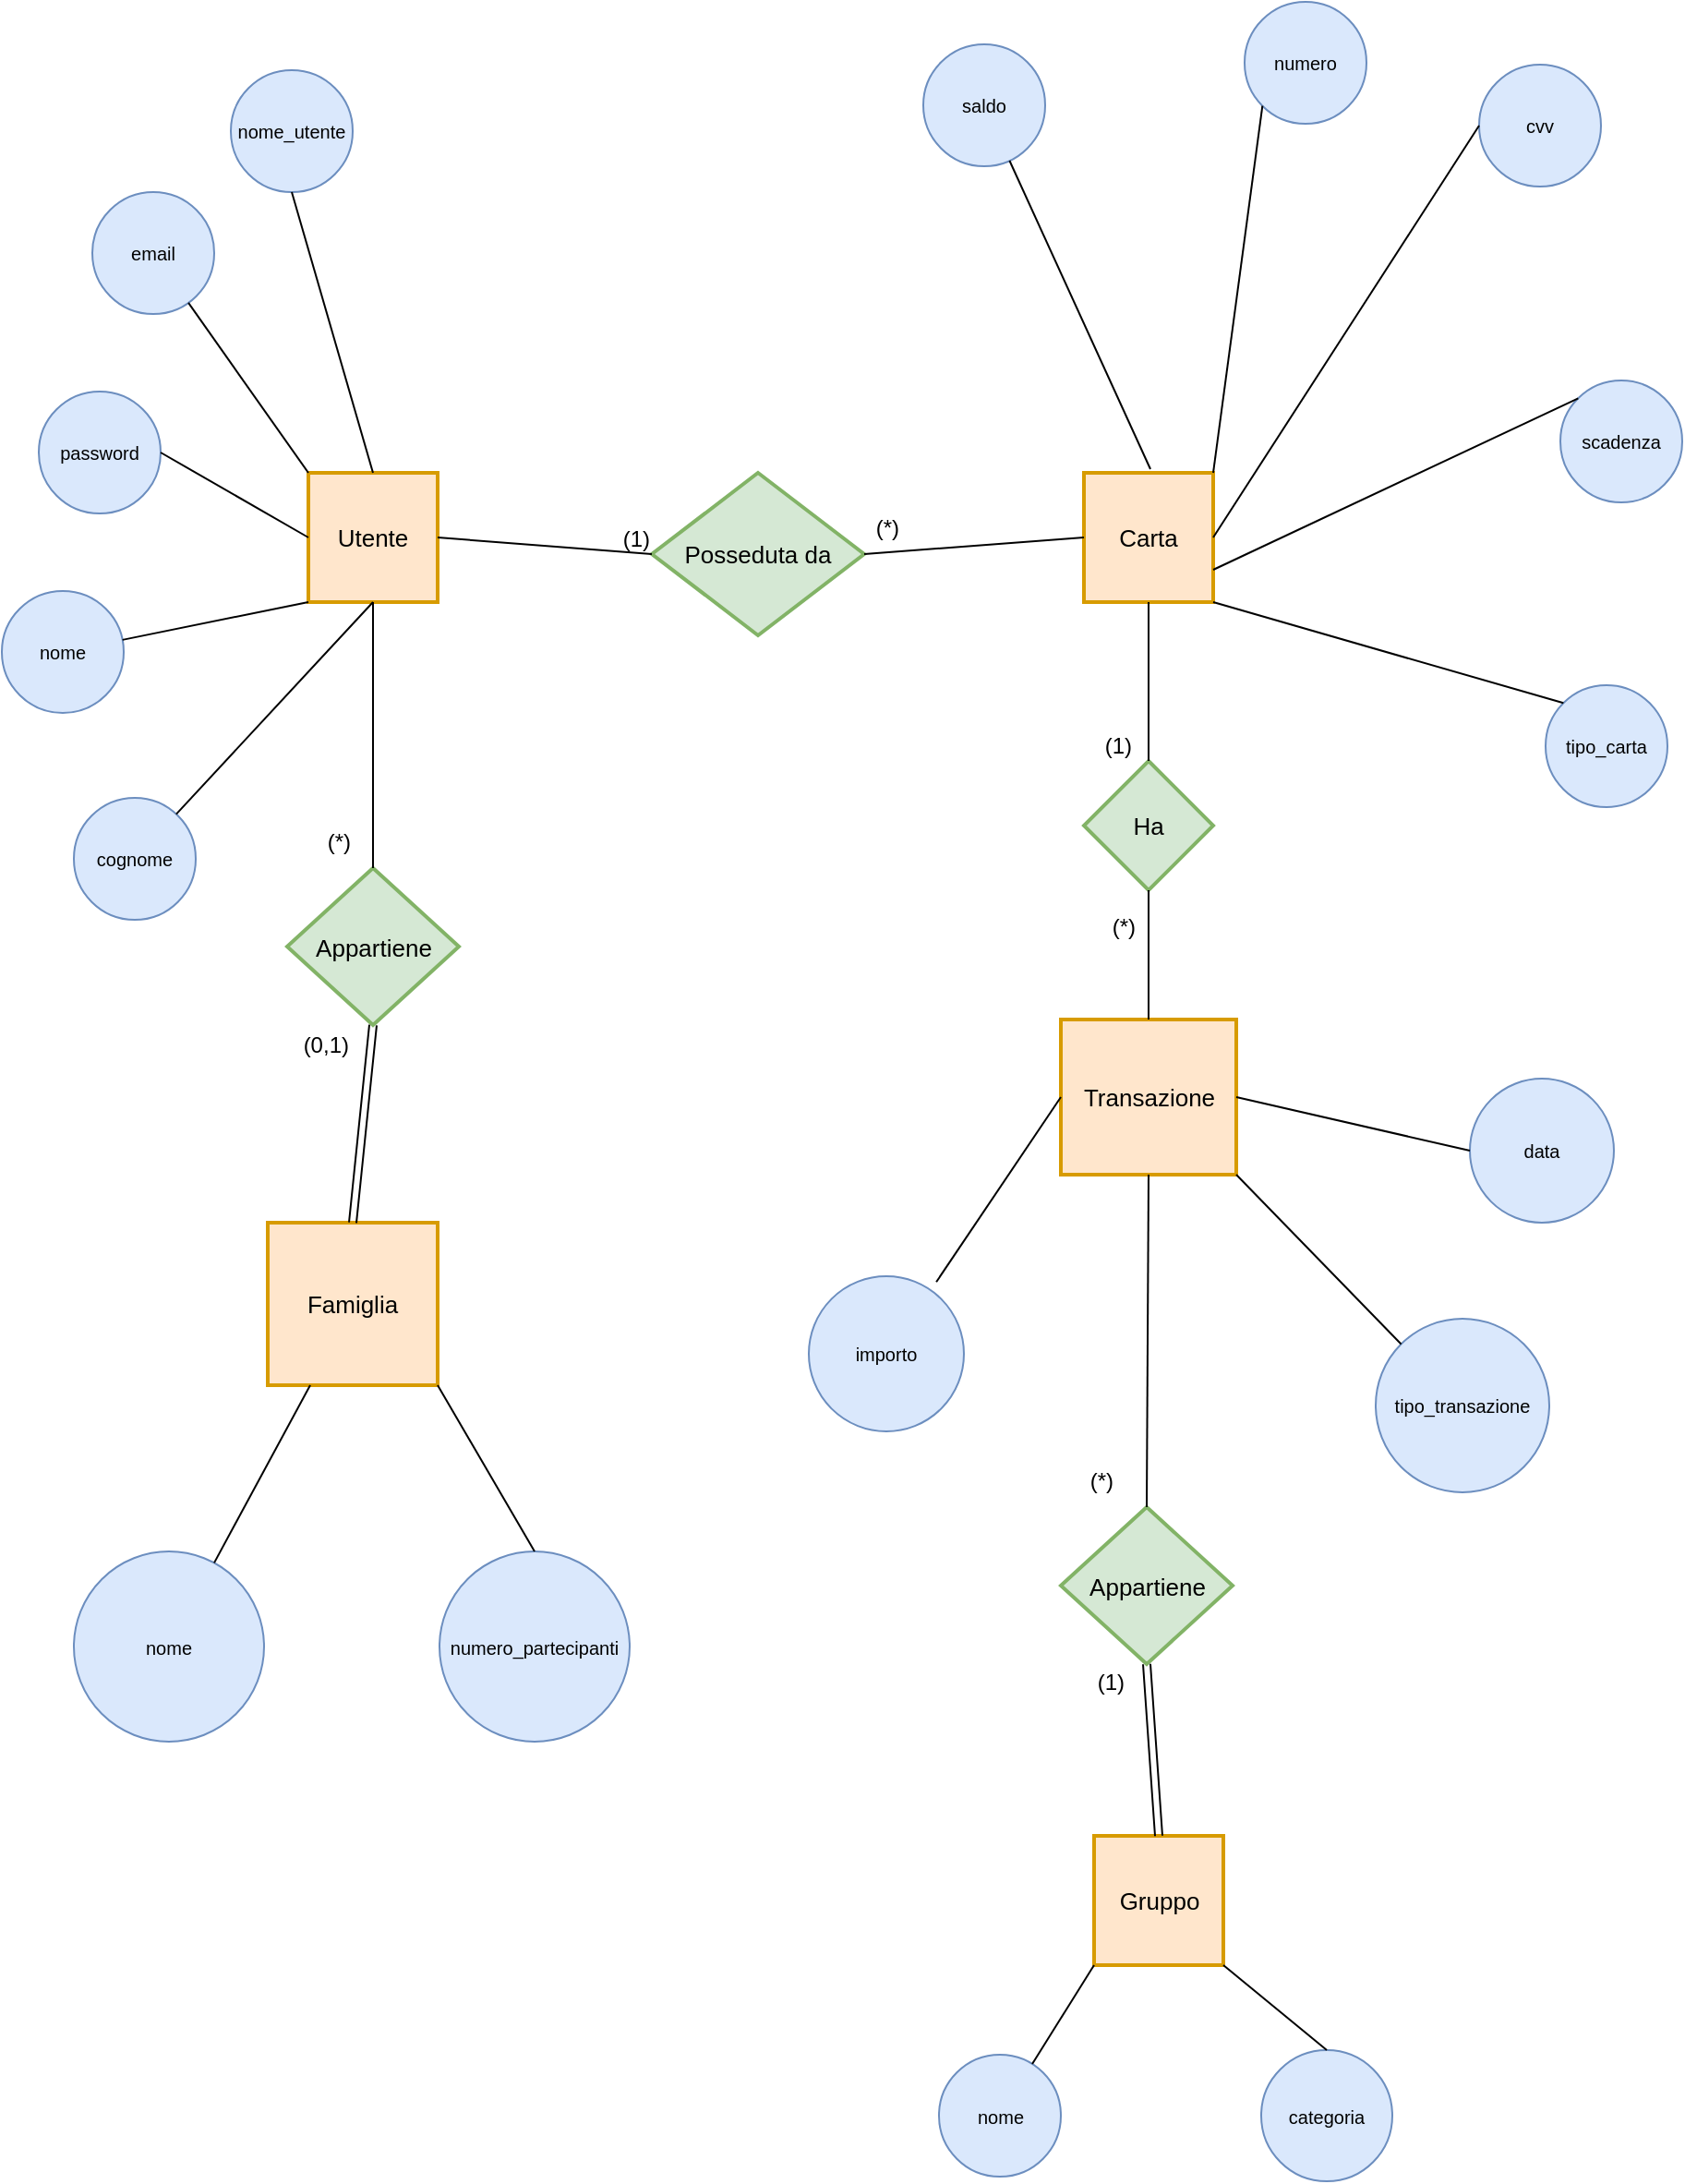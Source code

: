 <mxfile scale="1" border="0" version="24.1.0" type="device">
  <diagram id="fc1f3b67-3c9b-b1b3-7705-706421d27264" name="ERD Habit Tracker app">
    <mxGraphModel dx="2753" dy="2348" grid="0" gridSize="10" guides="1" tooltips="1" connect="1" arrows="1" fold="1" page="0" pageScale="1" pageWidth="850" pageHeight="1100" math="0" shadow="0">
      <root>
        <mxCell id="0" />
        <mxCell id="1" parent="0" />
        <mxCell id="oXI_yFAo4SnlRLDDdZvq-2" value="Carta" style="strokeWidth=2;whiteSpace=wrap;html=1;align=center;fontSize=13;fontFamily=Helvetica;fontColor=#000000;strokeColor=#d79b00;fillColor=#ffe6cc;" parent="1" vertex="1">
          <mxGeometry x="-646" y="-735" width="70" height="70" as="geometry" />
        </mxCell>
        <mxCell id="oXI_yFAo4SnlRLDDdZvq-3" value="numero" style="ellipse;whiteSpace=wrap;html=1;aspect=fixed;fontSize=10;fillColor=#dae8fc;strokeColor=#6c8ebf;" parent="1" vertex="1">
          <mxGeometry x="-559" y="-990" width="66" height="66" as="geometry" />
        </mxCell>
        <mxCell id="oXI_yFAo4SnlRLDDdZvq-5" value="cvv" style="ellipse;whiteSpace=wrap;html=1;aspect=fixed;fontSize=10;fillColor=#dae8fc;strokeColor=#6c8ebf;" parent="1" vertex="1">
          <mxGeometry x="-432" y="-956" width="66" height="66" as="geometry" />
        </mxCell>
        <mxCell id="oXI_yFAo4SnlRLDDdZvq-6" value="scadenza" style="ellipse;whiteSpace=wrap;html=1;aspect=fixed;fontSize=10;fillColor=#dae8fc;strokeColor=#6c8ebf;" parent="1" vertex="1">
          <mxGeometry x="-388" y="-785" width="66" height="66" as="geometry" />
        </mxCell>
        <mxCell id="oXI_yFAo4SnlRLDDdZvq-8" value="tipo_carta" style="ellipse;whiteSpace=wrap;html=1;aspect=fixed;fontSize=10;fillColor=#dae8fc;strokeColor=#6c8ebf;" parent="1" vertex="1">
          <mxGeometry x="-396" y="-620" width="66" height="66" as="geometry" />
        </mxCell>
        <mxCell id="oXI_yFAo4SnlRLDDdZvq-9" value="saldo" style="ellipse;whiteSpace=wrap;html=1;aspect=fixed;fontSize=10;fillColor=#dae8fc;strokeColor=#6c8ebf;" parent="1" vertex="1">
          <mxGeometry x="-733" y="-967" width="66" height="66" as="geometry" />
        </mxCell>
        <mxCell id="oXI_yFAo4SnlRLDDdZvq-16" value="Posseduta da" style="shape=rhombus;strokeWidth=2;fontSize=13;perimeter=rhombusPerimeter;whiteSpace=wrap;html=1;align=center;fillColor=#d5e8d4;strokeColor=#82b366;" parent="1" vertex="1">
          <mxGeometry x="-880" y="-735" width="115" height="88" as="geometry" />
        </mxCell>
        <mxCell id="oXI_yFAo4SnlRLDDdZvq-18" value="Utente" style="strokeWidth=2;whiteSpace=wrap;html=1;align=center;fontSize=13;fontFamily=Helvetica;fontColor=#000000;strokeColor=#d79b00;fillColor=#ffe6cc;" parent="1" vertex="1">
          <mxGeometry x="-1066" y="-735" width="70" height="70" as="geometry" />
        </mxCell>
        <mxCell id="oXI_yFAo4SnlRLDDdZvq-20" value="nome_utente" style="ellipse;whiteSpace=wrap;html=1;aspect=fixed;fontSize=10;fillColor=#dae8fc;strokeColor=#6c8ebf;" parent="1" vertex="1">
          <mxGeometry x="-1108" y="-953" width="66" height="66" as="geometry" />
        </mxCell>
        <mxCell id="oXI_yFAo4SnlRLDDdZvq-21" value="email" style="ellipse;whiteSpace=wrap;html=1;aspect=fixed;fontSize=10;fillColor=#dae8fc;strokeColor=#6c8ebf;" parent="1" vertex="1">
          <mxGeometry x="-1183" y="-887" width="66" height="66" as="geometry" />
        </mxCell>
        <mxCell id="oXI_yFAo4SnlRLDDdZvq-22" value="password" style="ellipse;whiteSpace=wrap;html=1;aspect=fixed;fontSize=10;fillColor=#dae8fc;strokeColor=#6c8ebf;" parent="1" vertex="1">
          <mxGeometry x="-1212" y="-779" width="66" height="66" as="geometry" />
        </mxCell>
        <mxCell id="oXI_yFAo4SnlRLDDdZvq-23" value="nome" style="ellipse;whiteSpace=wrap;html=1;aspect=fixed;fontSize=10;fillColor=#dae8fc;strokeColor=#6c8ebf;" parent="1" vertex="1">
          <mxGeometry x="-1232" y="-671" width="66" height="66" as="geometry" />
        </mxCell>
        <mxCell id="oXI_yFAo4SnlRLDDdZvq-24" value="cognome" style="ellipse;whiteSpace=wrap;html=1;aspect=fixed;fontSize=10;fillColor=#dae8fc;strokeColor=#6c8ebf;" parent="1" vertex="1">
          <mxGeometry x="-1193" y="-559" width="66" height="66" as="geometry" />
        </mxCell>
        <mxCell id="oXI_yFAo4SnlRLDDdZvq-28" value="" style="endArrow=none;html=1;rounded=0;fontSize=12;startSize=8;endSize=8;curved=1;entryX=0.5;entryY=1;entryDx=0;entryDy=0;" parent="1" source="oXI_yFAo4SnlRLDDdZvq-24" target="oXI_yFAo4SnlRLDDdZvq-18" edge="1">
          <mxGeometry relative="1" as="geometry">
            <mxPoint x="-967" y="-482" as="sourcePoint" />
            <mxPoint x="-807" y="-482" as="targetPoint" />
          </mxGeometry>
        </mxCell>
        <mxCell id="oXI_yFAo4SnlRLDDdZvq-29" value="" style="endArrow=none;html=1;rounded=0;fontSize=12;startSize=8;endSize=8;curved=1;entryX=0.5;entryY=0;entryDx=0;entryDy=0;exitX=0.5;exitY=1;exitDx=0;exitDy=0;" parent="1" source="oXI_yFAo4SnlRLDDdZvq-20" target="oXI_yFAo4SnlRLDDdZvq-18" edge="1">
          <mxGeometry relative="1" as="geometry">
            <mxPoint x="-1128" y="-540" as="sourcePoint" />
            <mxPoint x="-1021" y="-655" as="targetPoint" />
          </mxGeometry>
        </mxCell>
        <mxCell id="oXI_yFAo4SnlRLDDdZvq-30" value="" style="endArrow=none;html=1;rounded=0;fontSize=12;startSize=8;endSize=8;curved=1;entryX=0;entryY=0;entryDx=0;entryDy=0;" parent="1" source="oXI_yFAo4SnlRLDDdZvq-21" target="oXI_yFAo4SnlRLDDdZvq-18" edge="1">
          <mxGeometry relative="1" as="geometry">
            <mxPoint x="-1118" y="-530" as="sourcePoint" />
            <mxPoint x="-1011" y="-645" as="targetPoint" />
          </mxGeometry>
        </mxCell>
        <mxCell id="oXI_yFAo4SnlRLDDdZvq-31" value="" style="endArrow=none;html=1;rounded=0;fontSize=12;startSize=8;endSize=8;curved=1;entryX=0;entryY=0.5;entryDx=0;entryDy=0;exitX=1;exitY=0.5;exitDx=0;exitDy=0;" parent="1" source="oXI_yFAo4SnlRLDDdZvq-22" target="oXI_yFAo4SnlRLDDdZvq-18" edge="1">
          <mxGeometry relative="1" as="geometry">
            <mxPoint x="-1108" y="-520" as="sourcePoint" />
            <mxPoint x="-1001" y="-635" as="targetPoint" />
          </mxGeometry>
        </mxCell>
        <mxCell id="oXI_yFAo4SnlRLDDdZvq-32" value="" style="endArrow=none;html=1;rounded=0;fontSize=12;startSize=8;endSize=8;curved=1;entryX=0;entryY=1;entryDx=0;entryDy=0;" parent="1" source="oXI_yFAo4SnlRLDDdZvq-23" target="oXI_yFAo4SnlRLDDdZvq-18" edge="1">
          <mxGeometry relative="1" as="geometry">
            <mxPoint x="-1098" y="-510" as="sourcePoint" />
            <mxPoint x="-991" y="-625" as="targetPoint" />
          </mxGeometry>
        </mxCell>
        <mxCell id="oXI_yFAo4SnlRLDDdZvq-33" value="" style="endArrow=none;html=1;rounded=0;fontSize=12;startSize=8;endSize=8;curved=1;entryX=1;entryY=1;entryDx=0;entryDy=0;exitX=0;exitY=0;exitDx=0;exitDy=0;" parent="1" source="oXI_yFAo4SnlRLDDdZvq-8" target="oXI_yFAo4SnlRLDDdZvq-2" edge="1">
          <mxGeometry relative="1" as="geometry">
            <mxPoint x="-890" y="-484" as="sourcePoint" />
            <mxPoint x="-730" y="-484" as="targetPoint" />
          </mxGeometry>
        </mxCell>
        <mxCell id="oXI_yFAo4SnlRLDDdZvq-34" value="" style="endArrow=none;html=1;rounded=0;fontSize=12;startSize=8;endSize=8;curved=1;exitX=0;exitY=0;exitDx=0;exitDy=0;entryX=1;entryY=0.75;entryDx=0;entryDy=0;" parent="1" source="oXI_yFAo4SnlRLDDdZvq-6" target="oXI_yFAo4SnlRLDDdZvq-2" edge="1">
          <mxGeometry relative="1" as="geometry">
            <mxPoint x="-598" y="-462" as="sourcePoint" />
            <mxPoint x="-569" y="-686" as="targetPoint" />
          </mxGeometry>
        </mxCell>
        <mxCell id="oXI_yFAo4SnlRLDDdZvq-35" value="" style="endArrow=none;html=1;rounded=0;fontSize=12;startSize=8;endSize=8;curved=1;entryX=1;entryY=0.5;entryDx=0;entryDy=0;exitX=0;exitY=0.5;exitDx=0;exitDy=0;" parent="1" source="oXI_yFAo4SnlRLDDdZvq-5" target="oXI_yFAo4SnlRLDDdZvq-2" edge="1">
          <mxGeometry relative="1" as="geometry">
            <mxPoint x="-588" y="-452" as="sourcePoint" />
            <mxPoint x="-591" y="-645" as="targetPoint" />
          </mxGeometry>
        </mxCell>
        <mxCell id="oXI_yFAo4SnlRLDDdZvq-36" value="" style="endArrow=none;html=1;rounded=0;fontSize=12;startSize=8;endSize=8;curved=1;entryX=1;entryY=0;entryDx=0;entryDy=0;exitX=0;exitY=1;exitDx=0;exitDy=0;" parent="1" source="oXI_yFAo4SnlRLDDdZvq-3" target="oXI_yFAo4SnlRLDDdZvq-2" edge="1">
          <mxGeometry relative="1" as="geometry">
            <mxPoint x="-578" y="-442" as="sourcePoint" />
            <mxPoint x="-581" y="-635" as="targetPoint" />
          </mxGeometry>
        </mxCell>
        <mxCell id="oXI_yFAo4SnlRLDDdZvq-38" value="" style="endArrow=none;html=1;rounded=0;fontSize=12;startSize=8;endSize=8;curved=1;entryX=0;entryY=0;entryDx=0;entryDy=0;" parent="1" source="oXI_yFAo4SnlRLDDdZvq-9" edge="1">
          <mxGeometry relative="1" as="geometry">
            <mxPoint x="-522" y="-424" as="sourcePoint" />
            <mxPoint x="-610" y="-737" as="targetPoint" />
          </mxGeometry>
        </mxCell>
        <mxCell id="oXI_yFAo4SnlRLDDdZvq-39" value="Famiglia" style="strokeWidth=2;whiteSpace=wrap;html=1;align=center;fontSize=13;fontFamily=Helvetica;fontColor=#000000;strokeColor=#d79b00;fillColor=#ffe6cc;" parent="1" vertex="1">
          <mxGeometry x="-1088" y="-329" width="92" height="88" as="geometry" />
        </mxCell>
        <mxCell id="oXI_yFAo4SnlRLDDdZvq-40" value="nome" style="ellipse;whiteSpace=wrap;html=1;aspect=fixed;fontSize=10;fillColor=#dae8fc;strokeColor=#6c8ebf;" parent="1" vertex="1">
          <mxGeometry x="-1193" y="-151" width="103" height="103" as="geometry" />
        </mxCell>
        <mxCell id="oXI_yFAo4SnlRLDDdZvq-41" value="numero_partecipanti" style="ellipse;whiteSpace=wrap;html=1;aspect=fixed;fontSize=10;fillColor=#dae8fc;strokeColor=#6c8ebf;" parent="1" vertex="1">
          <mxGeometry x="-995" y="-151" width="103" height="103" as="geometry" />
        </mxCell>
        <mxCell id="oXI_yFAo4SnlRLDDdZvq-42" value="" style="endArrow=none;html=1;rounded=0;fontSize=12;startSize=8;endSize=8;curved=1;exitX=0.25;exitY=1;exitDx=0;exitDy=0;" parent="1" source="oXI_yFAo4SnlRLDDdZvq-39" target="oXI_yFAo4SnlRLDDdZvq-40" edge="1">
          <mxGeometry relative="1" as="geometry">
            <mxPoint x="-948" y="-536" as="sourcePoint" />
            <mxPoint x="-788" y="-536" as="targetPoint" />
          </mxGeometry>
        </mxCell>
        <mxCell id="oXI_yFAo4SnlRLDDdZvq-43" value="" style="endArrow=none;html=1;rounded=0;fontSize=12;startSize=8;endSize=8;curved=1;exitX=1;exitY=1;exitDx=0;exitDy=0;entryX=0.5;entryY=0;entryDx=0;entryDy=0;" parent="1" source="oXI_yFAo4SnlRLDDdZvq-39" target="oXI_yFAo4SnlRLDDdZvq-41" edge="1">
          <mxGeometry relative="1" as="geometry">
            <mxPoint x="-1038" y="-231" as="sourcePoint" />
            <mxPoint x="-1103" y="-132" as="targetPoint" />
          </mxGeometry>
        </mxCell>
        <mxCell id="oXI_yFAo4SnlRLDDdZvq-51" value="Appartiene" style="shape=rhombus;strokeWidth=2;fontSize=13;perimeter=rhombusPerimeter;whiteSpace=wrap;html=1;align=center;fillColor=#d5e8d4;strokeColor=#82b366;" parent="1" vertex="1">
          <mxGeometry x="-1077.5" y="-521" width="93" height="85" as="geometry" />
        </mxCell>
        <mxCell id="oXI_yFAo4SnlRLDDdZvq-52" value="" style="endArrow=none;html=1;rounded=0;fontSize=12;startSize=8;endSize=8;curved=1;exitX=1;exitY=0.5;exitDx=0;exitDy=0;entryX=0;entryY=0.5;entryDx=0;entryDy=0;" parent="1" source="oXI_yFAo4SnlRLDDdZvq-18" target="oXI_yFAo4SnlRLDDdZvq-16" edge="1">
          <mxGeometry relative="1" as="geometry">
            <mxPoint x="-902" y="-592" as="sourcePoint" />
            <mxPoint x="-742" y="-592" as="targetPoint" />
          </mxGeometry>
        </mxCell>
        <mxCell id="oXI_yFAo4SnlRLDDdZvq-53" value="(1)" style="resizable=0;html=1;whiteSpace=wrap;align=right;verticalAlign=bottom;" parent="oXI_yFAo4SnlRLDDdZvq-52" connectable="0" vertex="1">
          <mxGeometry x="1" relative="1" as="geometry" />
        </mxCell>
        <mxCell id="oXI_yFAo4SnlRLDDdZvq-54" value="" style="endArrow=none;html=1;rounded=0;fontSize=12;startSize=8;endSize=8;curved=1;exitX=0;exitY=0.5;exitDx=0;exitDy=0;entryX=1;entryY=0.5;entryDx=0;entryDy=0;" parent="1" source="oXI_yFAo4SnlRLDDdZvq-2" target="oXI_yFAo4SnlRLDDdZvq-16" edge="1">
          <mxGeometry relative="1" as="geometry">
            <mxPoint x="-902" y="-592" as="sourcePoint" />
            <mxPoint x="-760" y="-691" as="targetPoint" />
          </mxGeometry>
        </mxCell>
        <mxCell id="oXI_yFAo4SnlRLDDdZvq-55" value="(*)" style="resizable=0;html=1;whiteSpace=wrap;align=right;verticalAlign=bottom;" parent="oXI_yFAo4SnlRLDDdZvq-54" connectable="0" vertex="1">
          <mxGeometry x="1" relative="1" as="geometry">
            <mxPoint x="21" y="-6" as="offset" />
          </mxGeometry>
        </mxCell>
        <mxCell id="oXI_yFAo4SnlRLDDdZvq-56" value="" style="endArrow=none;html=1;rounded=0;fontSize=12;startSize=8;endSize=8;curved=1;entryX=0.5;entryY=0;entryDx=0;entryDy=0;exitX=0.5;exitY=1;exitDx=0;exitDy=0;" parent="1" source="oXI_yFAo4SnlRLDDdZvq-18" target="oXI_yFAo4SnlRLDDdZvq-51" edge="1">
          <mxGeometry relative="1" as="geometry">
            <mxPoint x="-920" y="-525" as="sourcePoint" />
            <mxPoint x="-1030" y="-420" as="targetPoint" />
          </mxGeometry>
        </mxCell>
        <mxCell id="oXI_yFAo4SnlRLDDdZvq-57" value="(*)" style="resizable=0;html=1;whiteSpace=wrap;align=right;verticalAlign=bottom;" parent="oXI_yFAo4SnlRLDDdZvq-56" connectable="0" vertex="1">
          <mxGeometry x="1" relative="1" as="geometry">
            <mxPoint x="-11" y="-6" as="offset" />
          </mxGeometry>
        </mxCell>
        <mxCell id="oXI_yFAo4SnlRLDDdZvq-58" value="" style="shape=link;html=1;rounded=0;fontSize=12;startSize=8;endSize=8;curved=1;exitX=0.5;exitY=0;exitDx=0;exitDy=0;entryX=0.5;entryY=1;entryDx=0;entryDy=0;" parent="1" source="oXI_yFAo4SnlRLDDdZvq-39" target="oXI_yFAo4SnlRLDDdZvq-51" edge="1">
          <mxGeometry relative="1" as="geometry">
            <mxPoint x="-902" y="-592" as="sourcePoint" />
            <mxPoint x="-1042" y="-402" as="targetPoint" />
          </mxGeometry>
        </mxCell>
        <mxCell id="oXI_yFAo4SnlRLDDdZvq-59" value="(0,1)" style="resizable=0;html=1;whiteSpace=wrap;align=right;verticalAlign=bottom;" parent="oXI_yFAo4SnlRLDDdZvq-58" connectable="0" vertex="1">
          <mxGeometry x="1" relative="1" as="geometry">
            <mxPoint x="-11" y="19" as="offset" />
          </mxGeometry>
        </mxCell>
        <mxCell id="oXI_yFAo4SnlRLDDdZvq-60" value="Transazione" style="strokeWidth=2;whiteSpace=wrap;html=1;align=center;fontSize=13;fontFamily=Helvetica;fontColor=#000000;strokeColor=#d79b00;fillColor=#ffe6cc;" parent="1" vertex="1">
          <mxGeometry x="-658.5" y="-439" width="95" height="84" as="geometry" />
        </mxCell>
        <mxCell id="oXI_yFAo4SnlRLDDdZvq-61" value="Ha" style="shape=rhombus;strokeWidth=2;fontSize=13;perimeter=rhombusPerimeter;whiteSpace=wrap;html=1;align=center;fillColor=#d5e8d4;strokeColor=#82b366;" parent="1" vertex="1">
          <mxGeometry x="-646" y="-579" width="70" height="70" as="geometry" />
        </mxCell>
        <mxCell id="oXI_yFAo4SnlRLDDdZvq-62" value="data" style="ellipse;whiteSpace=wrap;html=1;aspect=fixed;fontSize=10;fillColor=#dae8fc;strokeColor=#6c8ebf;" parent="1" vertex="1">
          <mxGeometry x="-437" y="-407" width="78" height="78" as="geometry" />
        </mxCell>
        <mxCell id="oXI_yFAo4SnlRLDDdZvq-63" value="tipo_transazione" style="ellipse;whiteSpace=wrap;html=1;aspect=fixed;fontSize=10;fillColor=#dae8fc;strokeColor=#6c8ebf;" parent="1" vertex="1">
          <mxGeometry x="-488" y="-277" width="94" height="94" as="geometry" />
        </mxCell>
        <mxCell id="oXI_yFAo4SnlRLDDdZvq-64" value="importo" style="ellipse;whiteSpace=wrap;html=1;aspect=fixed;fontSize=10;fillColor=#dae8fc;strokeColor=#6c8ebf;" parent="1" vertex="1">
          <mxGeometry x="-795" y="-300" width="84" height="84" as="geometry" />
        </mxCell>
        <mxCell id="oXI_yFAo4SnlRLDDdZvq-65" value="" style="endArrow=none;html=1;rounded=0;fontSize=12;startSize=8;endSize=8;curved=1;exitX=0;exitY=0.5;exitDx=0;exitDy=0;entryX=0.822;entryY=0.037;entryDx=0;entryDy=0;entryPerimeter=0;" parent="1" source="oXI_yFAo4SnlRLDDdZvq-60" target="oXI_yFAo4SnlRLDDdZvq-64" edge="1">
          <mxGeometry relative="1" as="geometry">
            <mxPoint x="-725" y="-570" as="sourcePoint" />
            <mxPoint x="-565" y="-570" as="targetPoint" />
          </mxGeometry>
        </mxCell>
        <mxCell id="oXI_yFAo4SnlRLDDdZvq-66" value="" style="endArrow=none;html=1;rounded=0;fontSize=12;startSize=8;endSize=8;curved=1;exitX=1;exitY=0.5;exitDx=0;exitDy=0;entryX=0;entryY=0.5;entryDx=0;entryDy=0;" parent="1" source="oXI_yFAo4SnlRLDDdZvq-60" target="oXI_yFAo4SnlRLDDdZvq-62" edge="1">
          <mxGeometry relative="1" as="geometry">
            <mxPoint x="-648" y="-387" as="sourcePoint" />
            <mxPoint x="-716" y="-287" as="targetPoint" />
          </mxGeometry>
        </mxCell>
        <mxCell id="oXI_yFAo4SnlRLDDdZvq-67" value="" style="endArrow=none;html=1;rounded=0;fontSize=12;startSize=8;endSize=8;curved=1;exitX=1;exitY=1;exitDx=0;exitDy=0;entryX=0;entryY=0;entryDx=0;entryDy=0;" parent="1" source="oXI_yFAo4SnlRLDDdZvq-60" target="oXI_yFAo4SnlRLDDdZvq-63" edge="1">
          <mxGeometry relative="1" as="geometry">
            <mxPoint x="-638" y="-377" as="sourcePoint" />
            <mxPoint x="-706" y="-277" as="targetPoint" />
          </mxGeometry>
        </mxCell>
        <mxCell id="oXI_yFAo4SnlRLDDdZvq-68" value="" style="endArrow=none;html=1;rounded=0;fontSize=12;startSize=8;endSize=8;curved=1;entryX=0.5;entryY=1;entryDx=0;entryDy=0;exitX=0.5;exitY=0;exitDx=0;exitDy=0;" parent="1" source="oXI_yFAo4SnlRLDDdZvq-60" target="oXI_yFAo4SnlRLDDdZvq-61" edge="1">
          <mxGeometry relative="1" as="geometry">
            <mxPoint x="-725" y="-570" as="sourcePoint" />
            <mxPoint x="-565" y="-570" as="targetPoint" />
          </mxGeometry>
        </mxCell>
        <mxCell id="oXI_yFAo4SnlRLDDdZvq-69" value="(*)" style="resizable=0;html=1;whiteSpace=wrap;align=right;verticalAlign=bottom;" parent="oXI_yFAo4SnlRLDDdZvq-68" connectable="0" vertex="1">
          <mxGeometry x="1" relative="1" as="geometry">
            <mxPoint x="-6" y="28" as="offset" />
          </mxGeometry>
        </mxCell>
        <mxCell id="oXI_yFAo4SnlRLDDdZvq-70" value="" style="endArrow=none;html=1;rounded=0;fontSize=12;startSize=8;endSize=8;curved=1;entryX=0.5;entryY=0;entryDx=0;entryDy=0;exitX=0.5;exitY=1;exitDx=0;exitDy=0;" parent="1" source="oXI_yFAo4SnlRLDDdZvq-2" target="oXI_yFAo4SnlRLDDdZvq-61" edge="1">
          <mxGeometry relative="1" as="geometry">
            <mxPoint x="-725" y="-570" as="sourcePoint" />
            <mxPoint x="-609" y="-570" as="targetPoint" />
          </mxGeometry>
        </mxCell>
        <mxCell id="oXI_yFAo4SnlRLDDdZvq-71" value="(1)" style="resizable=0;html=1;whiteSpace=wrap;align=right;verticalAlign=bottom;" parent="oXI_yFAo4SnlRLDDdZvq-70" connectable="0" vertex="1">
          <mxGeometry x="1" relative="1" as="geometry">
            <mxPoint x="-8" as="offset" />
          </mxGeometry>
        </mxCell>
        <mxCell id="oXI_yFAo4SnlRLDDdZvq-72" value="Appartiene" style="shape=rhombus;strokeWidth=2;fontSize=13;perimeter=rhombusPerimeter;whiteSpace=wrap;html=1;align=center;fillColor=#d5e8d4;strokeColor=#82b366;" parent="1" vertex="1">
          <mxGeometry x="-658.5" y="-175" width="93" height="85" as="geometry" />
        </mxCell>
        <mxCell id="oXI_yFAo4SnlRLDDdZvq-73" value="Gruppo" style="strokeWidth=2;whiteSpace=wrap;html=1;align=center;fontSize=13;fontFamily=Helvetica;fontColor=#000000;strokeColor=#d79b00;fillColor=#ffe6cc;" parent="1" vertex="1">
          <mxGeometry x="-640.5" y="3" width="70" height="70" as="geometry" />
        </mxCell>
        <mxCell id="oXI_yFAo4SnlRLDDdZvq-74" value="nome" style="ellipse;whiteSpace=wrap;html=1;aspect=fixed;fontSize=10;fillColor=#dae8fc;strokeColor=#6c8ebf;" parent="1" vertex="1">
          <mxGeometry x="-724.5" y="121.5" width="66" height="66" as="geometry" />
        </mxCell>
        <mxCell id="oXI_yFAo4SnlRLDDdZvq-75" value="categoria" style="ellipse;whiteSpace=wrap;html=1;aspect=fixed;fontSize=10;fillColor=#dae8fc;strokeColor=#6c8ebf;" parent="1" vertex="1">
          <mxGeometry x="-550" y="119" width="71" height="71" as="geometry" />
        </mxCell>
        <mxCell id="oXI_yFAo4SnlRLDDdZvq-76" value="" style="endArrow=none;html=1;rounded=0;fontSize=12;startSize=8;endSize=8;curved=1;entryX=0;entryY=1;entryDx=0;entryDy=0;" parent="1" source="oXI_yFAo4SnlRLDDdZvq-74" target="oXI_yFAo4SnlRLDDdZvq-73" edge="1">
          <mxGeometry relative="1" as="geometry">
            <mxPoint x="-717" y="-303" as="sourcePoint" />
            <mxPoint x="-557" y="-303" as="targetPoint" />
          </mxGeometry>
        </mxCell>
        <mxCell id="oXI_yFAo4SnlRLDDdZvq-77" value="" style="endArrow=none;html=1;rounded=0;fontSize=12;startSize=8;endSize=8;curved=1;entryX=1;entryY=1;entryDx=0;entryDy=0;exitX=0.5;exitY=0;exitDx=0;exitDy=0;" parent="1" source="oXI_yFAo4SnlRLDDdZvq-75" target="oXI_yFAo4SnlRLDDdZvq-73" edge="1">
          <mxGeometry relative="1" as="geometry">
            <mxPoint x="-717" y="-303" as="sourcePoint" />
            <mxPoint x="-557" y="-303" as="targetPoint" />
          </mxGeometry>
        </mxCell>
        <mxCell id="oXI_yFAo4SnlRLDDdZvq-82" value="" style="shape=link;html=1;rounded=0;fontSize=12;startSize=8;endSize=8;curved=1;entryX=0.5;entryY=1;entryDx=0;entryDy=0;exitX=0.5;exitY=0;exitDx=0;exitDy=0;" parent="1" source="oXI_yFAo4SnlRLDDdZvq-73" target="oXI_yFAo4SnlRLDDdZvq-72" edge="1">
          <mxGeometry relative="1" as="geometry">
            <mxPoint x="-729" y="-195" as="sourcePoint" />
            <mxPoint x="-569" y="-195" as="targetPoint" />
          </mxGeometry>
        </mxCell>
        <mxCell id="oXI_yFAo4SnlRLDDdZvq-83" value="(1)" style="resizable=0;html=1;whiteSpace=wrap;align=right;verticalAlign=bottom;" parent="oXI_yFAo4SnlRLDDdZvq-82" connectable="0" vertex="1">
          <mxGeometry x="1" relative="1" as="geometry">
            <mxPoint x="-11" y="18" as="offset" />
          </mxGeometry>
        </mxCell>
        <mxCell id="oXI_yFAo4SnlRLDDdZvq-84" value="" style="endArrow=none;html=1;rounded=0;fontSize=12;startSize=8;endSize=8;curved=1;entryX=0.5;entryY=0;entryDx=0;entryDy=0;exitX=0.5;exitY=1;exitDx=0;exitDy=0;" parent="1" source="oXI_yFAo4SnlRLDDdZvq-60" target="oXI_yFAo4SnlRLDDdZvq-72" edge="1">
          <mxGeometry relative="1" as="geometry">
            <mxPoint x="-729" y="-195" as="sourcePoint" />
            <mxPoint x="-569" y="-195" as="targetPoint" />
          </mxGeometry>
        </mxCell>
        <mxCell id="oXI_yFAo4SnlRLDDdZvq-85" value="(*)" style="resizable=0;html=1;whiteSpace=wrap;align=right;verticalAlign=bottom;" parent="oXI_yFAo4SnlRLDDdZvq-84" connectable="0" vertex="1">
          <mxGeometry x="1" relative="1" as="geometry">
            <mxPoint x="-17" y="-5" as="offset" />
          </mxGeometry>
        </mxCell>
      </root>
    </mxGraphModel>
  </diagram>
</mxfile>
